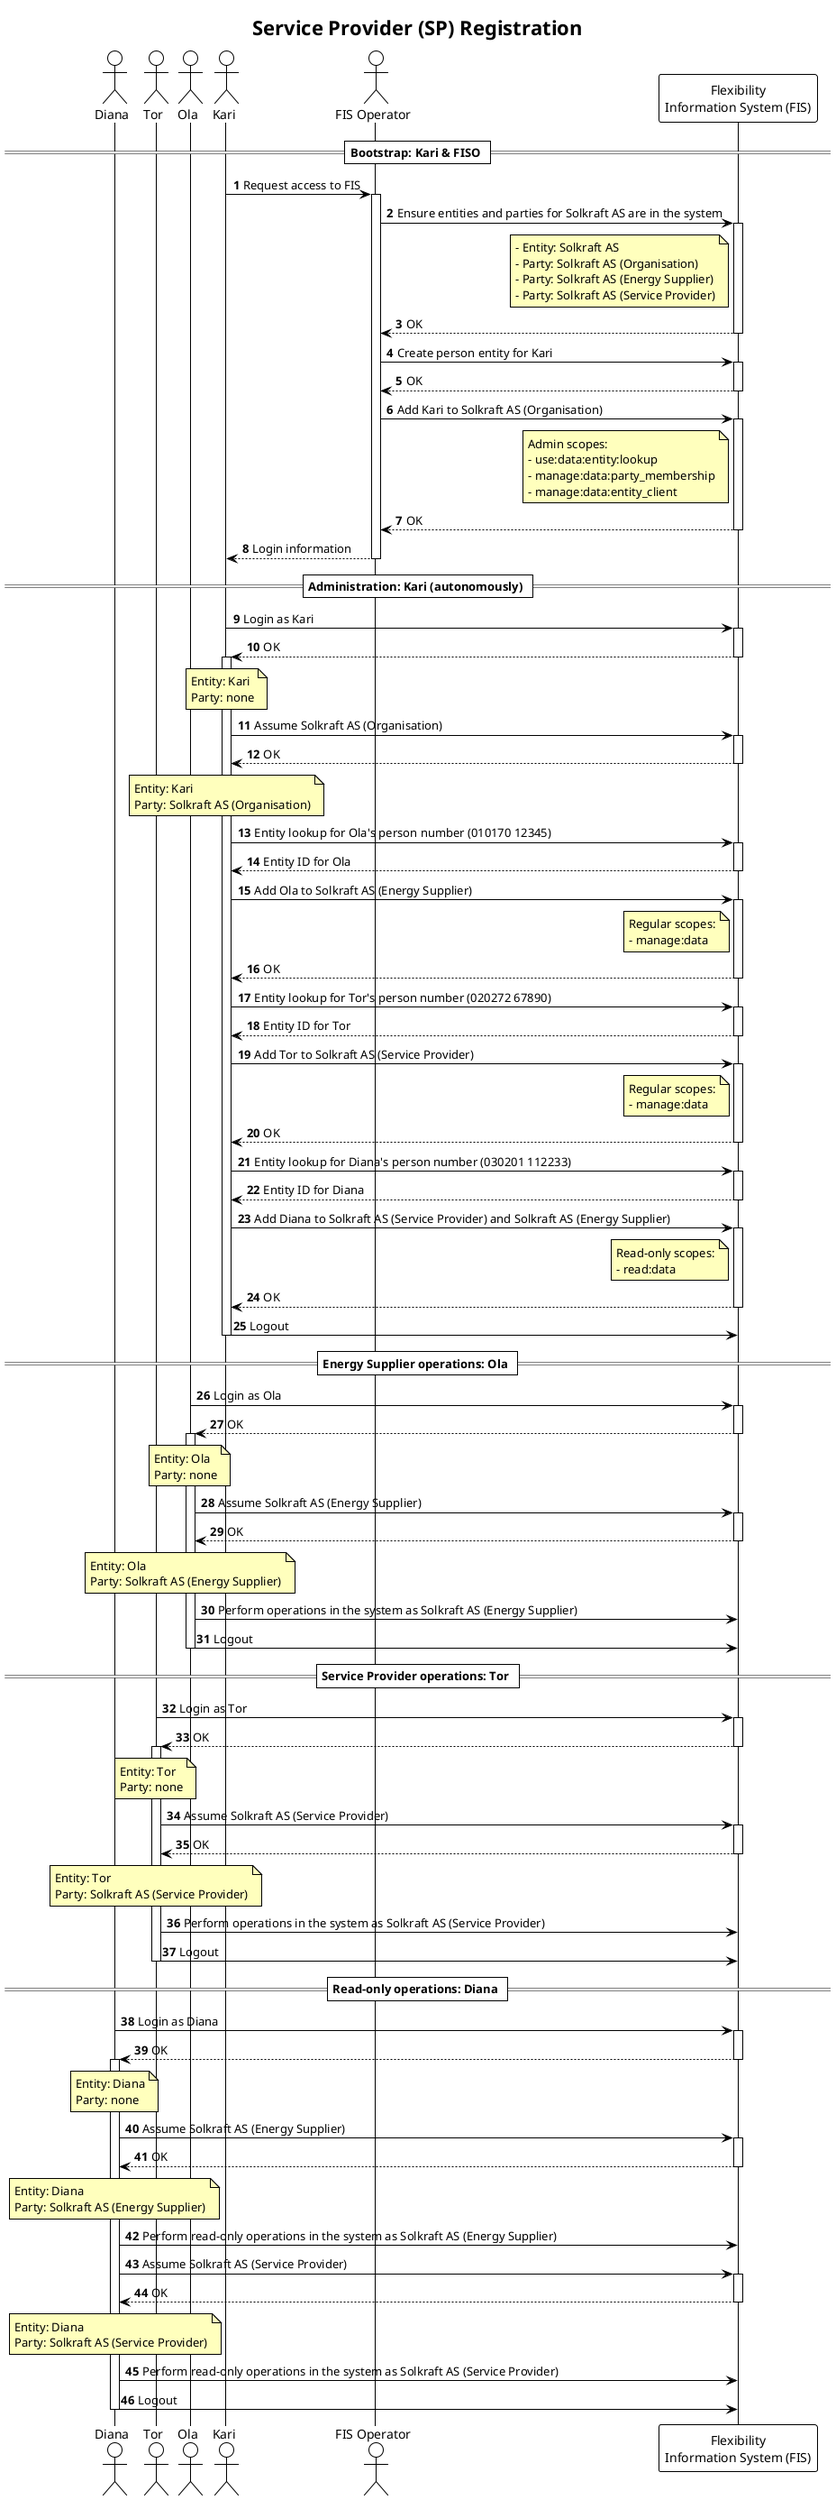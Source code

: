 @startuml org_access_control_management

!theme plain

title Service Provider (SP) Registration

autonumber
skinparam note {
    BackgroundColor #FFFFBD
}

actor "Diana" as Diana
actor "Tor" as Tor
actor "Ola" as Ola
actor "Kari" as Kari
actor "FIS Operator" as FISO
participant "Flexibility\nInformation System (FIS)" as FIS

== Bootstrap: Kari & FISO ==

Kari -> FISO: Request access to FIS
activate FISO
FISO -> FIS: Ensure entities and parties for Solkraft AS are in the system
activate FIS
note left of FIS
- Entity: Solkraft AS
- Party: Solkraft AS (Organisation)
- Party: Solkraft AS (Energy Supplier)
- Party: Solkraft AS (Service Provider)
end note
return OK
FISO -> FIS: Create person entity for Kari
activate FIS
return OK
FISO -> FIS: Add Kari to Solkraft AS (Organisation)
note left of FIS
Admin scopes:
- use:data:entity:lookup
- manage:data:party_membership
- manage:data:entity_client
end note
activate FIS
return OK
return Login information

== Administration: Kari (autonomously) ==

Kari -> FIS: Login as Kari
activate FIS
return OK
note over Kari
Entity: Kari
Party: none
end note
activate Kari
Kari -> FIS: Assume Solkraft AS (Organisation)
activate FIS
return OK
note over Kari
Entity: Kari
Party: Solkraft AS (Organisation)
end note
Kari -> FIS: Entity lookup for Ola's person number (010170 12345)
activate FIS
return Entity ID for Ola
Kari -> FIS: Add Ola to Solkraft AS (Energy Supplier)
note left of FIS
Regular scopes:
- manage:data
end note
activate FIS
return OK
Kari -> FIS: Entity lookup for Tor's person number (020272 67890)
activate FIS
return Entity ID for Tor
Kari -> FIS: Add Tor to Solkraft AS (Service Provider)
note left of FIS
Regular scopes:
- manage:data
end note
activate FIS
return OK
Kari -> FIS: Entity lookup for Diana's person number (030201 112233)
activate FIS
return Entity ID for Diana
Kari -> FIS: Add Diana to Solkraft AS (Service Provider) and Solkraft AS (Energy Supplier)
note left of FIS
Read-only scopes:
- read:data
end note
activate FIS
return OK
Kari -> FIS: Logout
deactivate Kari

== Energy Supplier operations: Ola ==

Ola -> FIS: Login as Ola
activate FIS
return OK
note over Ola
Entity: Ola
Party: none
end note
activate Ola
Ola -> FIS: Assume Solkraft AS (Energy Supplier)
activate FIS
return OK
note over Ola
Entity: Ola
Party: Solkraft AS (Energy Supplier)
end note
Ola -> FIS: Perform operations in the system as Solkraft AS (Energy Supplier)
Ola -> FIS: Logout
deactivate Ola

== Service Provider operations: Tor ==

Tor -> FIS: Login as Tor
activate FIS
return OK
note over Tor
Entity: Tor
Party: none
end note
activate Tor
Tor -> FIS: Assume Solkraft AS (Service Provider)
activate FIS
return OK
note over Tor
Entity: Tor
Party: Solkraft AS (Service Provider)
end note
Tor -> FIS: Perform operations in the system as Solkraft AS (Service Provider)
Tor -> FIS: Logout
deactivate Tor

== Read-only operations: Diana ==

Diana -> FIS: Login as Diana
activate FIS
return OK
note over Diana
Entity: Diana
Party: none
end note
activate Diana
Diana -> FIS: Assume Solkraft AS (Energy Supplier)
activate FIS
return OK
note over Diana
Entity: Diana
Party: Solkraft AS (Energy Supplier)
end note
Diana -> FIS: Perform read-only operations in the system as Solkraft AS (Energy Supplier)
Diana -> FIS: Assume Solkraft AS (Service Provider)
activate FIS
return OK
note over Diana
Entity: Diana
Party: Solkraft AS (Service Provider)
end note
Diana -> FIS: Perform read-only operations in the system as Solkraft AS (Service Provider)
Diana -> FIS: Logout
deactivate Diana

@enduml
